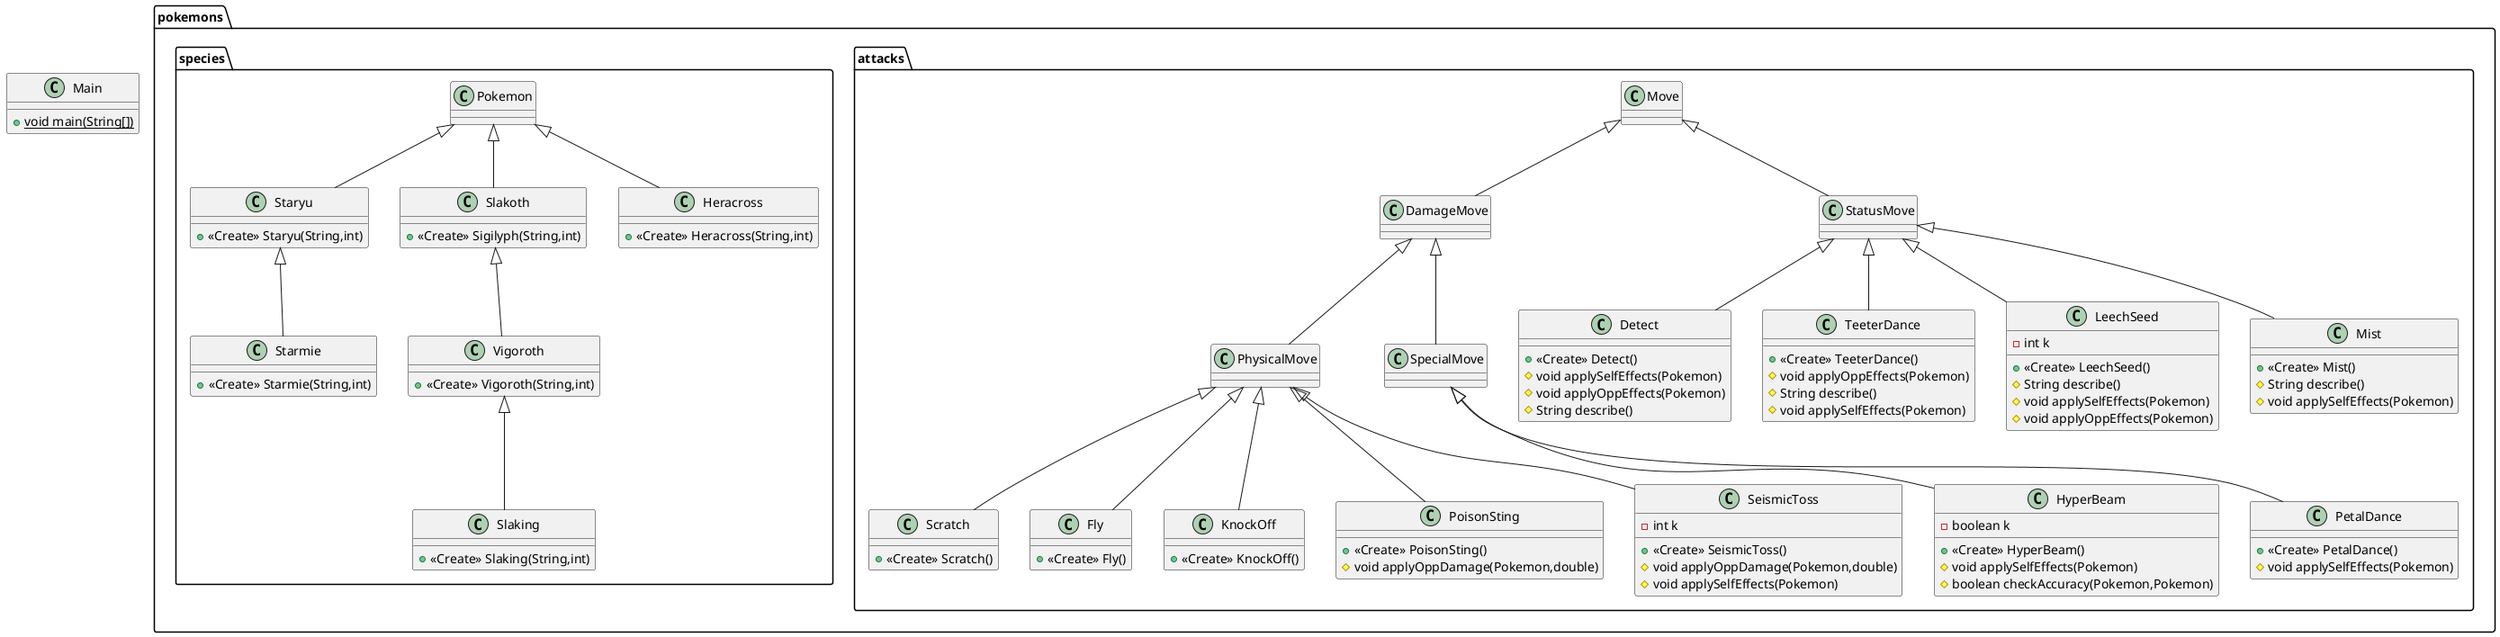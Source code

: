 @startuml
class pokemons.attacks.Detect {
+ <<Create>> Detect()
# void applySelfEffects(Pokemon)
# void applyOppEffects(Pokemon)
# String describe()
}
class pokemons.attacks.TeeterDance {
+ <<Create>> TeeterDance()
# void applyOppEffects(Pokemon)
# String describe()
# void applySelfEffects(Pokemon)

}
class pokemons.attacks.Scratch {
+ <<Create>> Scratch()
}
class pokemons.species.Staryu {
+ <<Create>> Staryu(String,int)
}
class pokemons.attacks.LeechSeed {
- int k
+ <<Create>> LeechSeed()
# String describe()
# void applySelfEffects(Pokemon)
# void applyOppEffects(Pokemon)
}
class pokemons.attacks.Move{
}

class pokemons.species.Vigoroth {
+ <<Create>> Vigoroth(String,int)
}
class Main {
+ {static} void main(String[])
}
class pokemons.species.Slaking {
+ <<Create>> Slaking(String,int)
}
class pokemons.species.Slakoth {
+ <<Create>> Sigilyph(String,int)

}
class pokemons.attacks.Mist {
+ <<Create>> Mist()
# String describe()
# void applySelfEffects(Pokemon)
}
class pokemons.attacks.Fly {
+ <<Create>> Fly()
}
class pokemons.attacks.KnockOff {
+ <<Create>> KnockOff()
}
class pokemons.species.Starmie {
+ <<Create>> Starmie(String,int)
}
class pokemons.species.Heracross {
+ <<Create>> Heracross(String,int)
}
class pokemons.attacks.PoisonSting {
+ <<Create>> PoisonSting()
# void applyOppDamage(Pokemon,double)
}
class pokemons.attacks.HyperBeam {
- boolean k
+ <<Create>> HyperBeam()
# void applySelfEffects(Pokemon)
# boolean checkAccuracy(Pokemon,Pokemon)
}
class pokemons.attacks.PetalDance {
+ <<Create>> PetalDance()
# void applySelfEffects(Pokemon)
}
class pokemons.attacks.SeismicToss {
- int k
+ <<Create>> SeismicToss()
# void applyOppDamage(Pokemon,double)
# void applySelfEffects(Pokemon)
}
class pokemons.attacks.DamageMove{
}
pokemons.attacks.DamageMove <|-- pokemons.attacks.PhysicalMove
pokemons.attacks.DamageMove <|-- pokemons.attacks.SpecialMove
pokemons.attacks.Move <|-- pokemons.attacks.DamageMove
pokemons.attacks.Move <|-- pokemons.attacks.StatusMove
pokemons.attacks.StatusMove <|-- pokemons.attacks.Detect
pokemons.attacks.StatusMove <|-- pokemons.attacks.TeeterDance
pokemons.attacks.PhysicalMove <|-- pokemons.attacks.Scratch
pokemons.species.Pokemon <|-- pokemons.species.Staryu
pokemons.attacks.StatusMove <|-- pokemons.attacks.LeechSeed
pokemons.species.Slakoth <|-- pokemons.species.Vigoroth
pokemons.species.Vigoroth <|-- pokemons.species.Slaking
pokemons.species.Pokemon <|-- pokemons.species.Slakoth
pokemons.attacks.StatusMove <|-- pokemons.attacks.Mist
pokemons.attacks.PhysicalMove <|-- pokemons.attacks.Fly
pokemons.attacks.PhysicalMove <|-- pokemons.attacks.KnockOff
pokemons.species.Staryu <|-- pokemons.species.Starmie
pokemons.species.Pokemon <|-- pokemons.species.Heracross
pokemons.attacks.PhysicalMove <|-- pokemons.attacks.PoisonSting
pokemons.attacks.SpecialMove <|-- pokemons.attacks.HyperBeam
pokemons.attacks.SpecialMove <|-- pokemons.attacks.PetalDance
pokemons.attacks.PhysicalMove <|-- pokemons.attacks.SeismicToss
@enduml